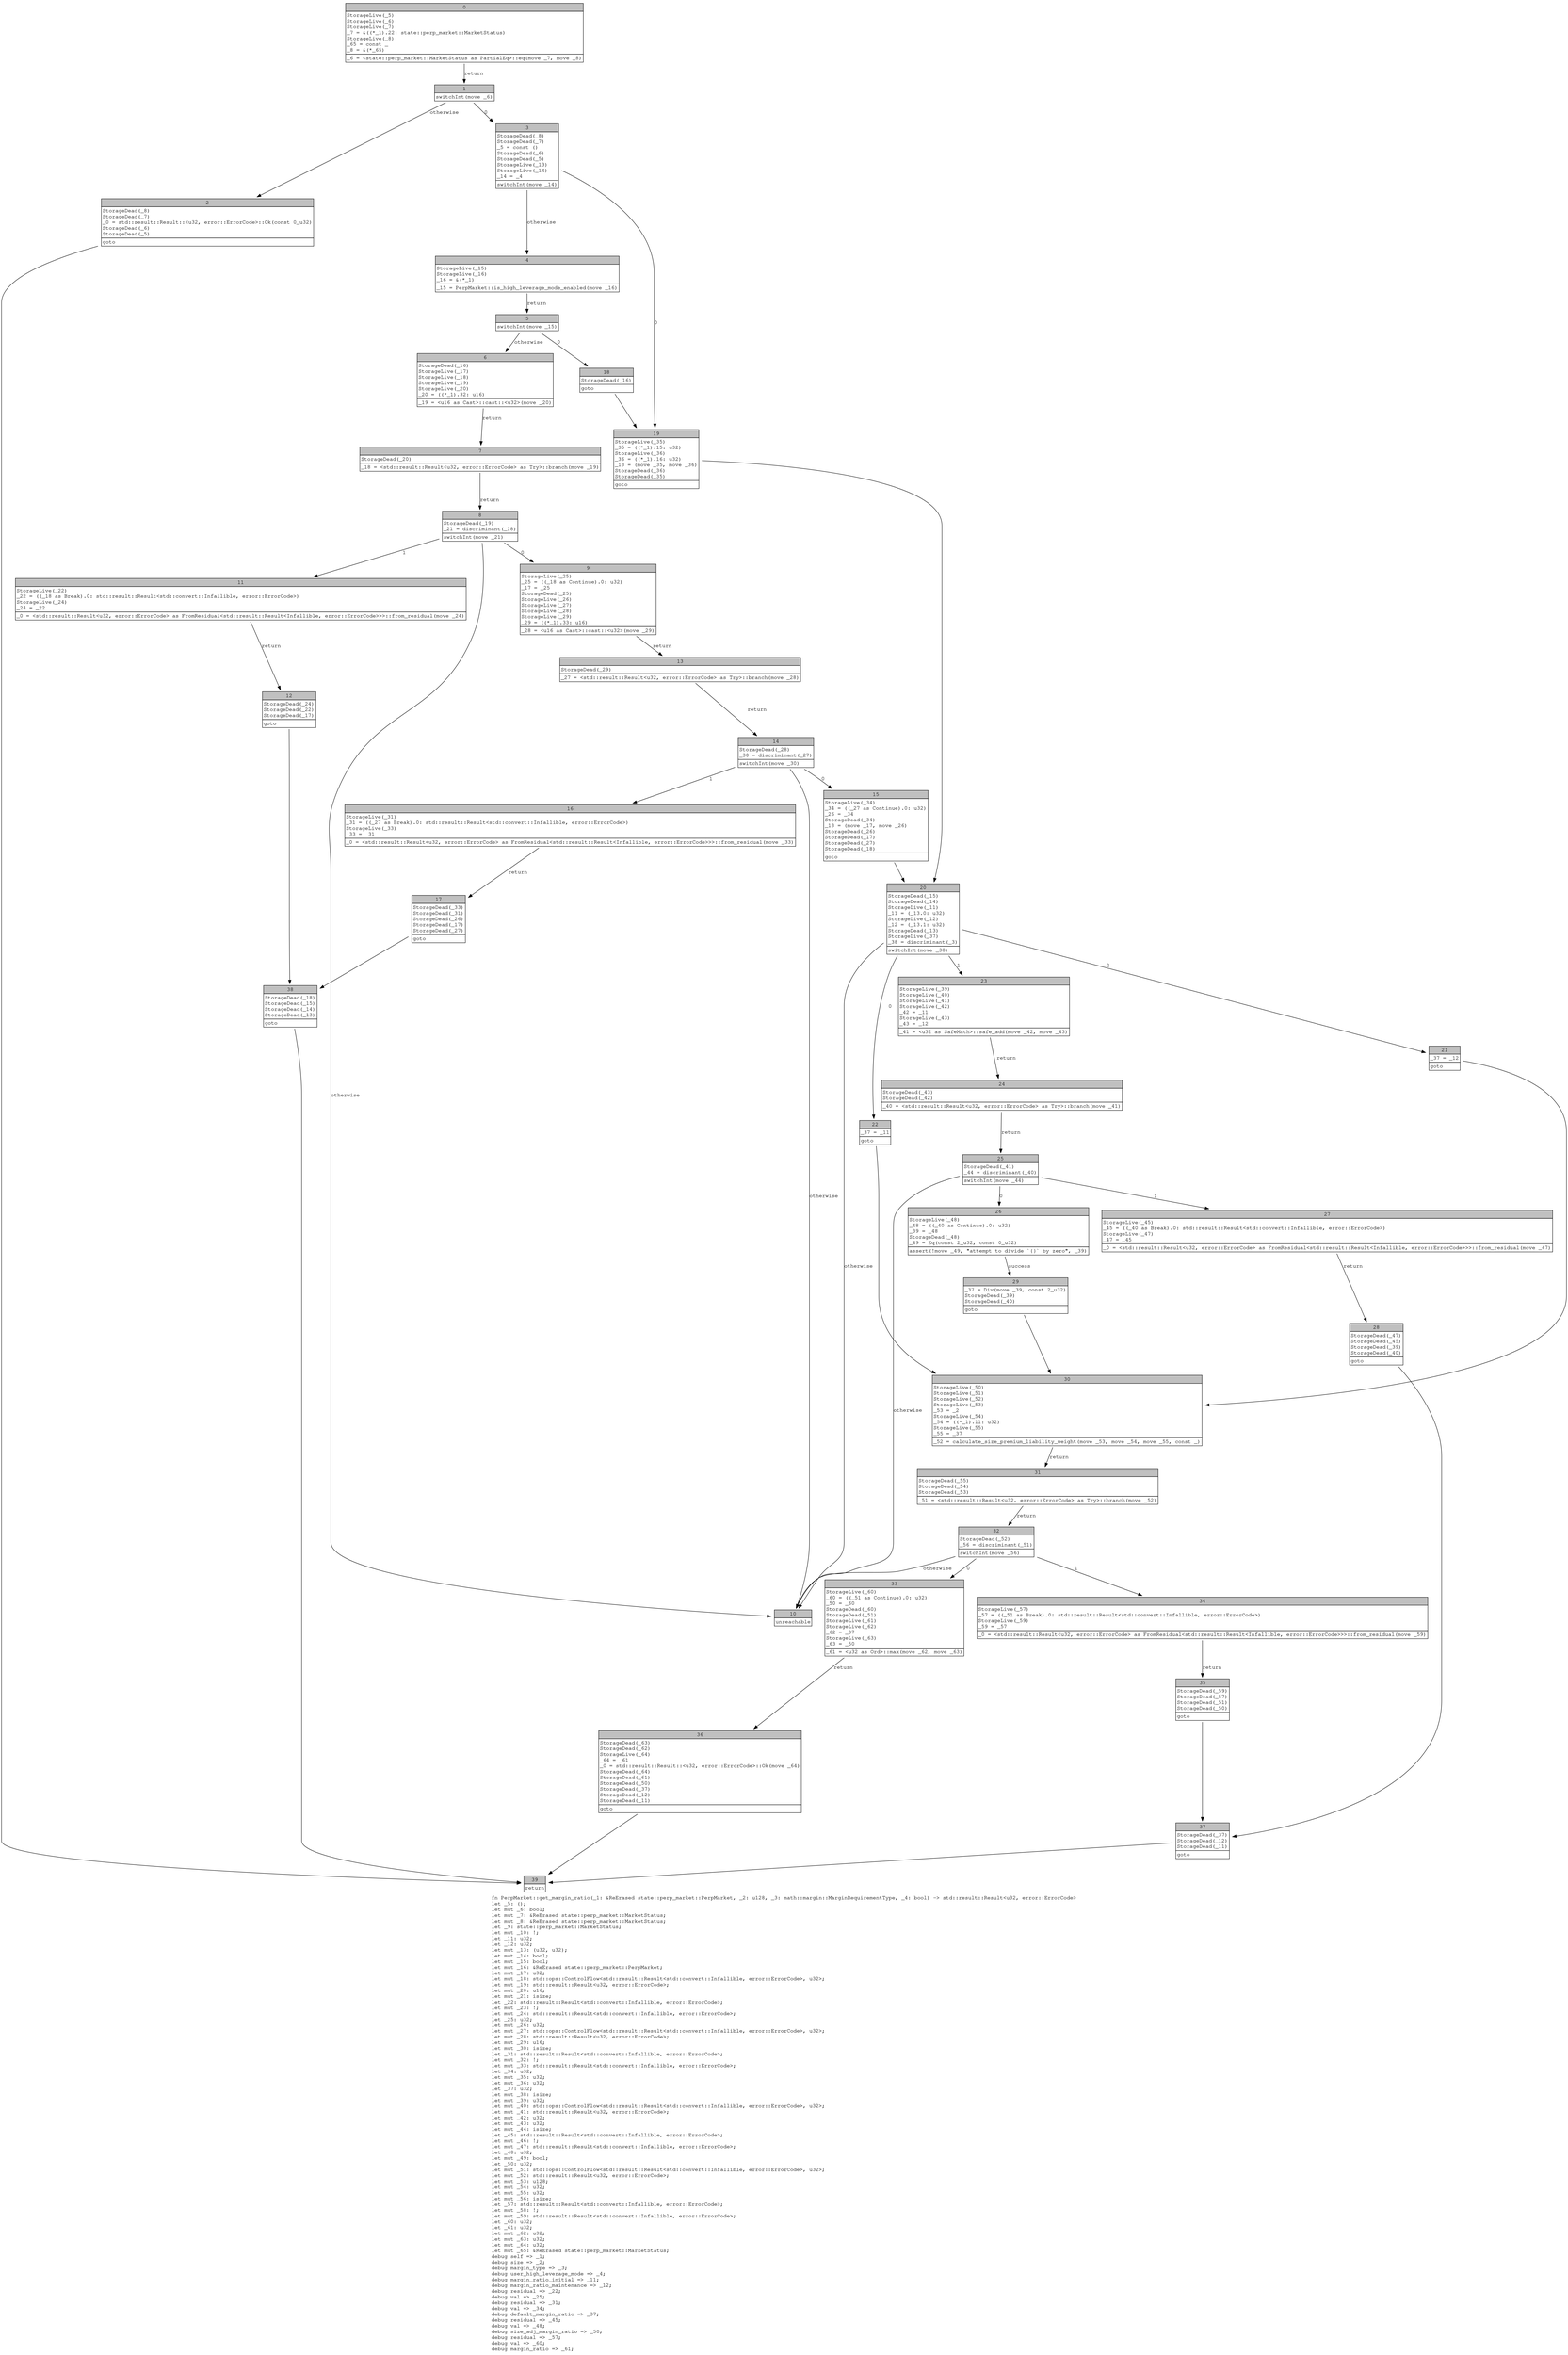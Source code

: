 digraph Mir_0_3799 {
    graph [fontname="Courier, monospace"];
    node [fontname="Courier, monospace"];
    edge [fontname="Courier, monospace"];
    label=<fn PerpMarket::get_margin_ratio(_1: &amp;ReErased state::perp_market::PerpMarket, _2: u128, _3: math::margin::MarginRequirementType, _4: bool) -&gt; std::result::Result&lt;u32, error::ErrorCode&gt;<br align="left"/>let _5: ();<br align="left"/>let mut _6: bool;<br align="left"/>let mut _7: &amp;ReErased state::perp_market::MarketStatus;<br align="left"/>let mut _8: &amp;ReErased state::perp_market::MarketStatus;<br align="left"/>let _9: state::perp_market::MarketStatus;<br align="left"/>let mut _10: !;<br align="left"/>let _11: u32;<br align="left"/>let _12: u32;<br align="left"/>let mut _13: (u32, u32);<br align="left"/>let mut _14: bool;<br align="left"/>let mut _15: bool;<br align="left"/>let mut _16: &amp;ReErased state::perp_market::PerpMarket;<br align="left"/>let mut _17: u32;<br align="left"/>let mut _18: std::ops::ControlFlow&lt;std::result::Result&lt;std::convert::Infallible, error::ErrorCode&gt;, u32&gt;;<br align="left"/>let mut _19: std::result::Result&lt;u32, error::ErrorCode&gt;;<br align="left"/>let mut _20: u16;<br align="left"/>let mut _21: isize;<br align="left"/>let _22: std::result::Result&lt;std::convert::Infallible, error::ErrorCode&gt;;<br align="left"/>let mut _23: !;<br align="left"/>let mut _24: std::result::Result&lt;std::convert::Infallible, error::ErrorCode&gt;;<br align="left"/>let _25: u32;<br align="left"/>let mut _26: u32;<br align="left"/>let mut _27: std::ops::ControlFlow&lt;std::result::Result&lt;std::convert::Infallible, error::ErrorCode&gt;, u32&gt;;<br align="left"/>let mut _28: std::result::Result&lt;u32, error::ErrorCode&gt;;<br align="left"/>let mut _29: u16;<br align="left"/>let mut _30: isize;<br align="left"/>let _31: std::result::Result&lt;std::convert::Infallible, error::ErrorCode&gt;;<br align="left"/>let mut _32: !;<br align="left"/>let mut _33: std::result::Result&lt;std::convert::Infallible, error::ErrorCode&gt;;<br align="left"/>let _34: u32;<br align="left"/>let mut _35: u32;<br align="left"/>let mut _36: u32;<br align="left"/>let _37: u32;<br align="left"/>let mut _38: isize;<br align="left"/>let mut _39: u32;<br align="left"/>let mut _40: std::ops::ControlFlow&lt;std::result::Result&lt;std::convert::Infallible, error::ErrorCode&gt;, u32&gt;;<br align="left"/>let mut _41: std::result::Result&lt;u32, error::ErrorCode&gt;;<br align="left"/>let mut _42: u32;<br align="left"/>let mut _43: u32;<br align="left"/>let mut _44: isize;<br align="left"/>let _45: std::result::Result&lt;std::convert::Infallible, error::ErrorCode&gt;;<br align="left"/>let mut _46: !;<br align="left"/>let mut _47: std::result::Result&lt;std::convert::Infallible, error::ErrorCode&gt;;<br align="left"/>let _48: u32;<br align="left"/>let mut _49: bool;<br align="left"/>let _50: u32;<br align="left"/>let mut _51: std::ops::ControlFlow&lt;std::result::Result&lt;std::convert::Infallible, error::ErrorCode&gt;, u32&gt;;<br align="left"/>let mut _52: std::result::Result&lt;u32, error::ErrorCode&gt;;<br align="left"/>let mut _53: u128;<br align="left"/>let mut _54: u32;<br align="left"/>let mut _55: u32;<br align="left"/>let mut _56: isize;<br align="left"/>let _57: std::result::Result&lt;std::convert::Infallible, error::ErrorCode&gt;;<br align="left"/>let mut _58: !;<br align="left"/>let mut _59: std::result::Result&lt;std::convert::Infallible, error::ErrorCode&gt;;<br align="left"/>let _60: u32;<br align="left"/>let _61: u32;<br align="left"/>let mut _62: u32;<br align="left"/>let mut _63: u32;<br align="left"/>let mut _64: u32;<br align="left"/>let mut _65: &amp;ReErased state::perp_market::MarketStatus;<br align="left"/>debug self =&gt; _1;<br align="left"/>debug size =&gt; _2;<br align="left"/>debug margin_type =&gt; _3;<br align="left"/>debug user_high_leverage_mode =&gt; _4;<br align="left"/>debug margin_ratio_initial =&gt; _11;<br align="left"/>debug margin_ratio_maintenance =&gt; _12;<br align="left"/>debug residual =&gt; _22;<br align="left"/>debug val =&gt; _25;<br align="left"/>debug residual =&gt; _31;<br align="left"/>debug val =&gt; _34;<br align="left"/>debug default_margin_ratio =&gt; _37;<br align="left"/>debug residual =&gt; _45;<br align="left"/>debug val =&gt; _48;<br align="left"/>debug size_adj_margin_ratio =&gt; _50;<br align="left"/>debug residual =&gt; _57;<br align="left"/>debug val =&gt; _60;<br align="left"/>debug margin_ratio =&gt; _61;<br align="left"/>>;
    bb0__0_3799 [shape="none", label=<<table border="0" cellborder="1" cellspacing="0"><tr><td bgcolor="gray" align="center" colspan="1">0</td></tr><tr><td align="left" balign="left">StorageLive(_5)<br/>StorageLive(_6)<br/>StorageLive(_7)<br/>_7 = &amp;((*_1).22: state::perp_market::MarketStatus)<br/>StorageLive(_8)<br/>_65 = const _<br/>_8 = &amp;(*_65)<br/></td></tr><tr><td align="left">_6 = &lt;state::perp_market::MarketStatus as PartialEq&gt;::eq(move _7, move _8)</td></tr></table>>];
    bb1__0_3799 [shape="none", label=<<table border="0" cellborder="1" cellspacing="0"><tr><td bgcolor="gray" align="center" colspan="1">1</td></tr><tr><td align="left">switchInt(move _6)</td></tr></table>>];
    bb2__0_3799 [shape="none", label=<<table border="0" cellborder="1" cellspacing="0"><tr><td bgcolor="gray" align="center" colspan="1">2</td></tr><tr><td align="left" balign="left">StorageDead(_8)<br/>StorageDead(_7)<br/>_0 = std::result::Result::&lt;u32, error::ErrorCode&gt;::Ok(const 0_u32)<br/>StorageDead(_6)<br/>StorageDead(_5)<br/></td></tr><tr><td align="left">goto</td></tr></table>>];
    bb3__0_3799 [shape="none", label=<<table border="0" cellborder="1" cellspacing="0"><tr><td bgcolor="gray" align="center" colspan="1">3</td></tr><tr><td align="left" balign="left">StorageDead(_8)<br/>StorageDead(_7)<br/>_5 = const ()<br/>StorageDead(_6)<br/>StorageDead(_5)<br/>StorageLive(_13)<br/>StorageLive(_14)<br/>_14 = _4<br/></td></tr><tr><td align="left">switchInt(move _14)</td></tr></table>>];
    bb4__0_3799 [shape="none", label=<<table border="0" cellborder="1" cellspacing="0"><tr><td bgcolor="gray" align="center" colspan="1">4</td></tr><tr><td align="left" balign="left">StorageLive(_15)<br/>StorageLive(_16)<br/>_16 = &amp;(*_1)<br/></td></tr><tr><td align="left">_15 = PerpMarket::is_high_leverage_mode_enabled(move _16)</td></tr></table>>];
    bb5__0_3799 [shape="none", label=<<table border="0" cellborder="1" cellspacing="0"><tr><td bgcolor="gray" align="center" colspan="1">5</td></tr><tr><td align="left">switchInt(move _15)</td></tr></table>>];
    bb6__0_3799 [shape="none", label=<<table border="0" cellborder="1" cellspacing="0"><tr><td bgcolor="gray" align="center" colspan="1">6</td></tr><tr><td align="left" balign="left">StorageDead(_16)<br/>StorageLive(_17)<br/>StorageLive(_18)<br/>StorageLive(_19)<br/>StorageLive(_20)<br/>_20 = ((*_1).32: u16)<br/></td></tr><tr><td align="left">_19 = &lt;u16 as Cast&gt;::cast::&lt;u32&gt;(move _20)</td></tr></table>>];
    bb7__0_3799 [shape="none", label=<<table border="0" cellborder="1" cellspacing="0"><tr><td bgcolor="gray" align="center" colspan="1">7</td></tr><tr><td align="left" balign="left">StorageDead(_20)<br/></td></tr><tr><td align="left">_18 = &lt;std::result::Result&lt;u32, error::ErrorCode&gt; as Try&gt;::branch(move _19)</td></tr></table>>];
    bb8__0_3799 [shape="none", label=<<table border="0" cellborder="1" cellspacing="0"><tr><td bgcolor="gray" align="center" colspan="1">8</td></tr><tr><td align="left" balign="left">StorageDead(_19)<br/>_21 = discriminant(_18)<br/></td></tr><tr><td align="left">switchInt(move _21)</td></tr></table>>];
    bb9__0_3799 [shape="none", label=<<table border="0" cellborder="1" cellspacing="0"><tr><td bgcolor="gray" align="center" colspan="1">9</td></tr><tr><td align="left" balign="left">StorageLive(_25)<br/>_25 = ((_18 as Continue).0: u32)<br/>_17 = _25<br/>StorageDead(_25)<br/>StorageLive(_26)<br/>StorageLive(_27)<br/>StorageLive(_28)<br/>StorageLive(_29)<br/>_29 = ((*_1).33: u16)<br/></td></tr><tr><td align="left">_28 = &lt;u16 as Cast&gt;::cast::&lt;u32&gt;(move _29)</td></tr></table>>];
    bb10__0_3799 [shape="none", label=<<table border="0" cellborder="1" cellspacing="0"><tr><td bgcolor="gray" align="center" colspan="1">10</td></tr><tr><td align="left">unreachable</td></tr></table>>];
    bb11__0_3799 [shape="none", label=<<table border="0" cellborder="1" cellspacing="0"><tr><td bgcolor="gray" align="center" colspan="1">11</td></tr><tr><td align="left" balign="left">StorageLive(_22)<br/>_22 = ((_18 as Break).0: std::result::Result&lt;std::convert::Infallible, error::ErrorCode&gt;)<br/>StorageLive(_24)<br/>_24 = _22<br/></td></tr><tr><td align="left">_0 = &lt;std::result::Result&lt;u32, error::ErrorCode&gt; as FromResidual&lt;std::result::Result&lt;Infallible, error::ErrorCode&gt;&gt;&gt;::from_residual(move _24)</td></tr></table>>];
    bb12__0_3799 [shape="none", label=<<table border="0" cellborder="1" cellspacing="0"><tr><td bgcolor="gray" align="center" colspan="1">12</td></tr><tr><td align="left" balign="left">StorageDead(_24)<br/>StorageDead(_22)<br/>StorageDead(_17)<br/></td></tr><tr><td align="left">goto</td></tr></table>>];
    bb13__0_3799 [shape="none", label=<<table border="0" cellborder="1" cellspacing="0"><tr><td bgcolor="gray" align="center" colspan="1">13</td></tr><tr><td align="left" balign="left">StorageDead(_29)<br/></td></tr><tr><td align="left">_27 = &lt;std::result::Result&lt;u32, error::ErrorCode&gt; as Try&gt;::branch(move _28)</td></tr></table>>];
    bb14__0_3799 [shape="none", label=<<table border="0" cellborder="1" cellspacing="0"><tr><td bgcolor="gray" align="center" colspan="1">14</td></tr><tr><td align="left" balign="left">StorageDead(_28)<br/>_30 = discriminant(_27)<br/></td></tr><tr><td align="left">switchInt(move _30)</td></tr></table>>];
    bb15__0_3799 [shape="none", label=<<table border="0" cellborder="1" cellspacing="0"><tr><td bgcolor="gray" align="center" colspan="1">15</td></tr><tr><td align="left" balign="left">StorageLive(_34)<br/>_34 = ((_27 as Continue).0: u32)<br/>_26 = _34<br/>StorageDead(_34)<br/>_13 = (move _17, move _26)<br/>StorageDead(_26)<br/>StorageDead(_17)<br/>StorageDead(_27)<br/>StorageDead(_18)<br/></td></tr><tr><td align="left">goto</td></tr></table>>];
    bb16__0_3799 [shape="none", label=<<table border="0" cellborder="1" cellspacing="0"><tr><td bgcolor="gray" align="center" colspan="1">16</td></tr><tr><td align="left" balign="left">StorageLive(_31)<br/>_31 = ((_27 as Break).0: std::result::Result&lt;std::convert::Infallible, error::ErrorCode&gt;)<br/>StorageLive(_33)<br/>_33 = _31<br/></td></tr><tr><td align="left">_0 = &lt;std::result::Result&lt;u32, error::ErrorCode&gt; as FromResidual&lt;std::result::Result&lt;Infallible, error::ErrorCode&gt;&gt;&gt;::from_residual(move _33)</td></tr></table>>];
    bb17__0_3799 [shape="none", label=<<table border="0" cellborder="1" cellspacing="0"><tr><td bgcolor="gray" align="center" colspan="1">17</td></tr><tr><td align="left" balign="left">StorageDead(_33)<br/>StorageDead(_31)<br/>StorageDead(_26)<br/>StorageDead(_17)<br/>StorageDead(_27)<br/></td></tr><tr><td align="left">goto</td></tr></table>>];
    bb18__0_3799 [shape="none", label=<<table border="0" cellborder="1" cellspacing="0"><tr><td bgcolor="gray" align="center" colspan="1">18</td></tr><tr><td align="left" balign="left">StorageDead(_16)<br/></td></tr><tr><td align="left">goto</td></tr></table>>];
    bb19__0_3799 [shape="none", label=<<table border="0" cellborder="1" cellspacing="0"><tr><td bgcolor="gray" align="center" colspan="1">19</td></tr><tr><td align="left" balign="left">StorageLive(_35)<br/>_35 = ((*_1).15: u32)<br/>StorageLive(_36)<br/>_36 = ((*_1).16: u32)<br/>_13 = (move _35, move _36)<br/>StorageDead(_36)<br/>StorageDead(_35)<br/></td></tr><tr><td align="left">goto</td></tr></table>>];
    bb20__0_3799 [shape="none", label=<<table border="0" cellborder="1" cellspacing="0"><tr><td bgcolor="gray" align="center" colspan="1">20</td></tr><tr><td align="left" balign="left">StorageDead(_15)<br/>StorageDead(_14)<br/>StorageLive(_11)<br/>_11 = (_13.0: u32)<br/>StorageLive(_12)<br/>_12 = (_13.1: u32)<br/>StorageDead(_13)<br/>StorageLive(_37)<br/>_38 = discriminant(_3)<br/></td></tr><tr><td align="left">switchInt(move _38)</td></tr></table>>];
    bb21__0_3799 [shape="none", label=<<table border="0" cellborder="1" cellspacing="0"><tr><td bgcolor="gray" align="center" colspan="1">21</td></tr><tr><td align="left" balign="left">_37 = _12<br/></td></tr><tr><td align="left">goto</td></tr></table>>];
    bb22__0_3799 [shape="none", label=<<table border="0" cellborder="1" cellspacing="0"><tr><td bgcolor="gray" align="center" colspan="1">22</td></tr><tr><td align="left" balign="left">_37 = _11<br/></td></tr><tr><td align="left">goto</td></tr></table>>];
    bb23__0_3799 [shape="none", label=<<table border="0" cellborder="1" cellspacing="0"><tr><td bgcolor="gray" align="center" colspan="1">23</td></tr><tr><td align="left" balign="left">StorageLive(_39)<br/>StorageLive(_40)<br/>StorageLive(_41)<br/>StorageLive(_42)<br/>_42 = _11<br/>StorageLive(_43)<br/>_43 = _12<br/></td></tr><tr><td align="left">_41 = &lt;u32 as SafeMath&gt;::safe_add(move _42, move _43)</td></tr></table>>];
    bb24__0_3799 [shape="none", label=<<table border="0" cellborder="1" cellspacing="0"><tr><td bgcolor="gray" align="center" colspan="1">24</td></tr><tr><td align="left" balign="left">StorageDead(_43)<br/>StorageDead(_42)<br/></td></tr><tr><td align="left">_40 = &lt;std::result::Result&lt;u32, error::ErrorCode&gt; as Try&gt;::branch(move _41)</td></tr></table>>];
    bb25__0_3799 [shape="none", label=<<table border="0" cellborder="1" cellspacing="0"><tr><td bgcolor="gray" align="center" colspan="1">25</td></tr><tr><td align="left" balign="left">StorageDead(_41)<br/>_44 = discriminant(_40)<br/></td></tr><tr><td align="left">switchInt(move _44)</td></tr></table>>];
    bb26__0_3799 [shape="none", label=<<table border="0" cellborder="1" cellspacing="0"><tr><td bgcolor="gray" align="center" colspan="1">26</td></tr><tr><td align="left" balign="left">StorageLive(_48)<br/>_48 = ((_40 as Continue).0: u32)<br/>_39 = _48<br/>StorageDead(_48)<br/>_49 = Eq(const 2_u32, const 0_u32)<br/></td></tr><tr><td align="left">assert(!move _49, &quot;attempt to divide `{}` by zero&quot;, _39)</td></tr></table>>];
    bb27__0_3799 [shape="none", label=<<table border="0" cellborder="1" cellspacing="0"><tr><td bgcolor="gray" align="center" colspan="1">27</td></tr><tr><td align="left" balign="left">StorageLive(_45)<br/>_45 = ((_40 as Break).0: std::result::Result&lt;std::convert::Infallible, error::ErrorCode&gt;)<br/>StorageLive(_47)<br/>_47 = _45<br/></td></tr><tr><td align="left">_0 = &lt;std::result::Result&lt;u32, error::ErrorCode&gt; as FromResidual&lt;std::result::Result&lt;Infallible, error::ErrorCode&gt;&gt;&gt;::from_residual(move _47)</td></tr></table>>];
    bb28__0_3799 [shape="none", label=<<table border="0" cellborder="1" cellspacing="0"><tr><td bgcolor="gray" align="center" colspan="1">28</td></tr><tr><td align="left" balign="left">StorageDead(_47)<br/>StorageDead(_45)<br/>StorageDead(_39)<br/>StorageDead(_40)<br/></td></tr><tr><td align="left">goto</td></tr></table>>];
    bb29__0_3799 [shape="none", label=<<table border="0" cellborder="1" cellspacing="0"><tr><td bgcolor="gray" align="center" colspan="1">29</td></tr><tr><td align="left" balign="left">_37 = Div(move _39, const 2_u32)<br/>StorageDead(_39)<br/>StorageDead(_40)<br/></td></tr><tr><td align="left">goto</td></tr></table>>];
    bb30__0_3799 [shape="none", label=<<table border="0" cellborder="1" cellspacing="0"><tr><td bgcolor="gray" align="center" colspan="1">30</td></tr><tr><td align="left" balign="left">StorageLive(_50)<br/>StorageLive(_51)<br/>StorageLive(_52)<br/>StorageLive(_53)<br/>_53 = _2<br/>StorageLive(_54)<br/>_54 = ((*_1).11: u32)<br/>StorageLive(_55)<br/>_55 = _37<br/></td></tr><tr><td align="left">_52 = calculate_size_premium_liability_weight(move _53, move _54, move _55, const _)</td></tr></table>>];
    bb31__0_3799 [shape="none", label=<<table border="0" cellborder="1" cellspacing="0"><tr><td bgcolor="gray" align="center" colspan="1">31</td></tr><tr><td align="left" balign="left">StorageDead(_55)<br/>StorageDead(_54)<br/>StorageDead(_53)<br/></td></tr><tr><td align="left">_51 = &lt;std::result::Result&lt;u32, error::ErrorCode&gt; as Try&gt;::branch(move _52)</td></tr></table>>];
    bb32__0_3799 [shape="none", label=<<table border="0" cellborder="1" cellspacing="0"><tr><td bgcolor="gray" align="center" colspan="1">32</td></tr><tr><td align="left" balign="left">StorageDead(_52)<br/>_56 = discriminant(_51)<br/></td></tr><tr><td align="left">switchInt(move _56)</td></tr></table>>];
    bb33__0_3799 [shape="none", label=<<table border="0" cellborder="1" cellspacing="0"><tr><td bgcolor="gray" align="center" colspan="1">33</td></tr><tr><td align="left" balign="left">StorageLive(_60)<br/>_60 = ((_51 as Continue).0: u32)<br/>_50 = _60<br/>StorageDead(_60)<br/>StorageDead(_51)<br/>StorageLive(_61)<br/>StorageLive(_62)<br/>_62 = _37<br/>StorageLive(_63)<br/>_63 = _50<br/></td></tr><tr><td align="left">_61 = &lt;u32 as Ord&gt;::max(move _62, move _63)</td></tr></table>>];
    bb34__0_3799 [shape="none", label=<<table border="0" cellborder="1" cellspacing="0"><tr><td bgcolor="gray" align="center" colspan="1">34</td></tr><tr><td align="left" balign="left">StorageLive(_57)<br/>_57 = ((_51 as Break).0: std::result::Result&lt;std::convert::Infallible, error::ErrorCode&gt;)<br/>StorageLive(_59)<br/>_59 = _57<br/></td></tr><tr><td align="left">_0 = &lt;std::result::Result&lt;u32, error::ErrorCode&gt; as FromResidual&lt;std::result::Result&lt;Infallible, error::ErrorCode&gt;&gt;&gt;::from_residual(move _59)</td></tr></table>>];
    bb35__0_3799 [shape="none", label=<<table border="0" cellborder="1" cellspacing="0"><tr><td bgcolor="gray" align="center" colspan="1">35</td></tr><tr><td align="left" balign="left">StorageDead(_59)<br/>StorageDead(_57)<br/>StorageDead(_51)<br/>StorageDead(_50)<br/></td></tr><tr><td align="left">goto</td></tr></table>>];
    bb36__0_3799 [shape="none", label=<<table border="0" cellborder="1" cellspacing="0"><tr><td bgcolor="gray" align="center" colspan="1">36</td></tr><tr><td align="left" balign="left">StorageDead(_63)<br/>StorageDead(_62)<br/>StorageLive(_64)<br/>_64 = _61<br/>_0 = std::result::Result::&lt;u32, error::ErrorCode&gt;::Ok(move _64)<br/>StorageDead(_64)<br/>StorageDead(_61)<br/>StorageDead(_50)<br/>StorageDead(_37)<br/>StorageDead(_12)<br/>StorageDead(_11)<br/></td></tr><tr><td align="left">goto</td></tr></table>>];
    bb37__0_3799 [shape="none", label=<<table border="0" cellborder="1" cellspacing="0"><tr><td bgcolor="gray" align="center" colspan="1">37</td></tr><tr><td align="left" balign="left">StorageDead(_37)<br/>StorageDead(_12)<br/>StorageDead(_11)<br/></td></tr><tr><td align="left">goto</td></tr></table>>];
    bb38__0_3799 [shape="none", label=<<table border="0" cellborder="1" cellspacing="0"><tr><td bgcolor="gray" align="center" colspan="1">38</td></tr><tr><td align="left" balign="left">StorageDead(_18)<br/>StorageDead(_15)<br/>StorageDead(_14)<br/>StorageDead(_13)<br/></td></tr><tr><td align="left">goto</td></tr></table>>];
    bb39__0_3799 [shape="none", label=<<table border="0" cellborder="1" cellspacing="0"><tr><td bgcolor="gray" align="center" colspan="1">39</td></tr><tr><td align="left">return</td></tr></table>>];
    bb0__0_3799 -> bb1__0_3799 [label="return"];
    bb1__0_3799 -> bb3__0_3799 [label="0"];
    bb1__0_3799 -> bb2__0_3799 [label="otherwise"];
    bb2__0_3799 -> bb39__0_3799 [label=""];
    bb3__0_3799 -> bb19__0_3799 [label="0"];
    bb3__0_3799 -> bb4__0_3799 [label="otherwise"];
    bb4__0_3799 -> bb5__0_3799 [label="return"];
    bb5__0_3799 -> bb18__0_3799 [label="0"];
    bb5__0_3799 -> bb6__0_3799 [label="otherwise"];
    bb6__0_3799 -> bb7__0_3799 [label="return"];
    bb7__0_3799 -> bb8__0_3799 [label="return"];
    bb8__0_3799 -> bb9__0_3799 [label="0"];
    bb8__0_3799 -> bb11__0_3799 [label="1"];
    bb8__0_3799 -> bb10__0_3799 [label="otherwise"];
    bb9__0_3799 -> bb13__0_3799 [label="return"];
    bb11__0_3799 -> bb12__0_3799 [label="return"];
    bb12__0_3799 -> bb38__0_3799 [label=""];
    bb13__0_3799 -> bb14__0_3799 [label="return"];
    bb14__0_3799 -> bb15__0_3799 [label="0"];
    bb14__0_3799 -> bb16__0_3799 [label="1"];
    bb14__0_3799 -> bb10__0_3799 [label="otherwise"];
    bb15__0_3799 -> bb20__0_3799 [label=""];
    bb16__0_3799 -> bb17__0_3799 [label="return"];
    bb17__0_3799 -> bb38__0_3799 [label=""];
    bb18__0_3799 -> bb19__0_3799 [label=""];
    bb19__0_3799 -> bb20__0_3799 [label=""];
    bb20__0_3799 -> bb22__0_3799 [label="0"];
    bb20__0_3799 -> bb23__0_3799 [label="1"];
    bb20__0_3799 -> bb21__0_3799 [label="2"];
    bb20__0_3799 -> bb10__0_3799 [label="otherwise"];
    bb21__0_3799 -> bb30__0_3799 [label=""];
    bb22__0_3799 -> bb30__0_3799 [label=""];
    bb23__0_3799 -> bb24__0_3799 [label="return"];
    bb24__0_3799 -> bb25__0_3799 [label="return"];
    bb25__0_3799 -> bb26__0_3799 [label="0"];
    bb25__0_3799 -> bb27__0_3799 [label="1"];
    bb25__0_3799 -> bb10__0_3799 [label="otherwise"];
    bb26__0_3799 -> bb29__0_3799 [label="success"];
    bb27__0_3799 -> bb28__0_3799 [label="return"];
    bb28__0_3799 -> bb37__0_3799 [label=""];
    bb29__0_3799 -> bb30__0_3799 [label=""];
    bb30__0_3799 -> bb31__0_3799 [label="return"];
    bb31__0_3799 -> bb32__0_3799 [label="return"];
    bb32__0_3799 -> bb33__0_3799 [label="0"];
    bb32__0_3799 -> bb34__0_3799 [label="1"];
    bb32__0_3799 -> bb10__0_3799 [label="otherwise"];
    bb33__0_3799 -> bb36__0_3799 [label="return"];
    bb34__0_3799 -> bb35__0_3799 [label="return"];
    bb35__0_3799 -> bb37__0_3799 [label=""];
    bb36__0_3799 -> bb39__0_3799 [label=""];
    bb37__0_3799 -> bb39__0_3799 [label=""];
    bb38__0_3799 -> bb39__0_3799 [label=""];
}

